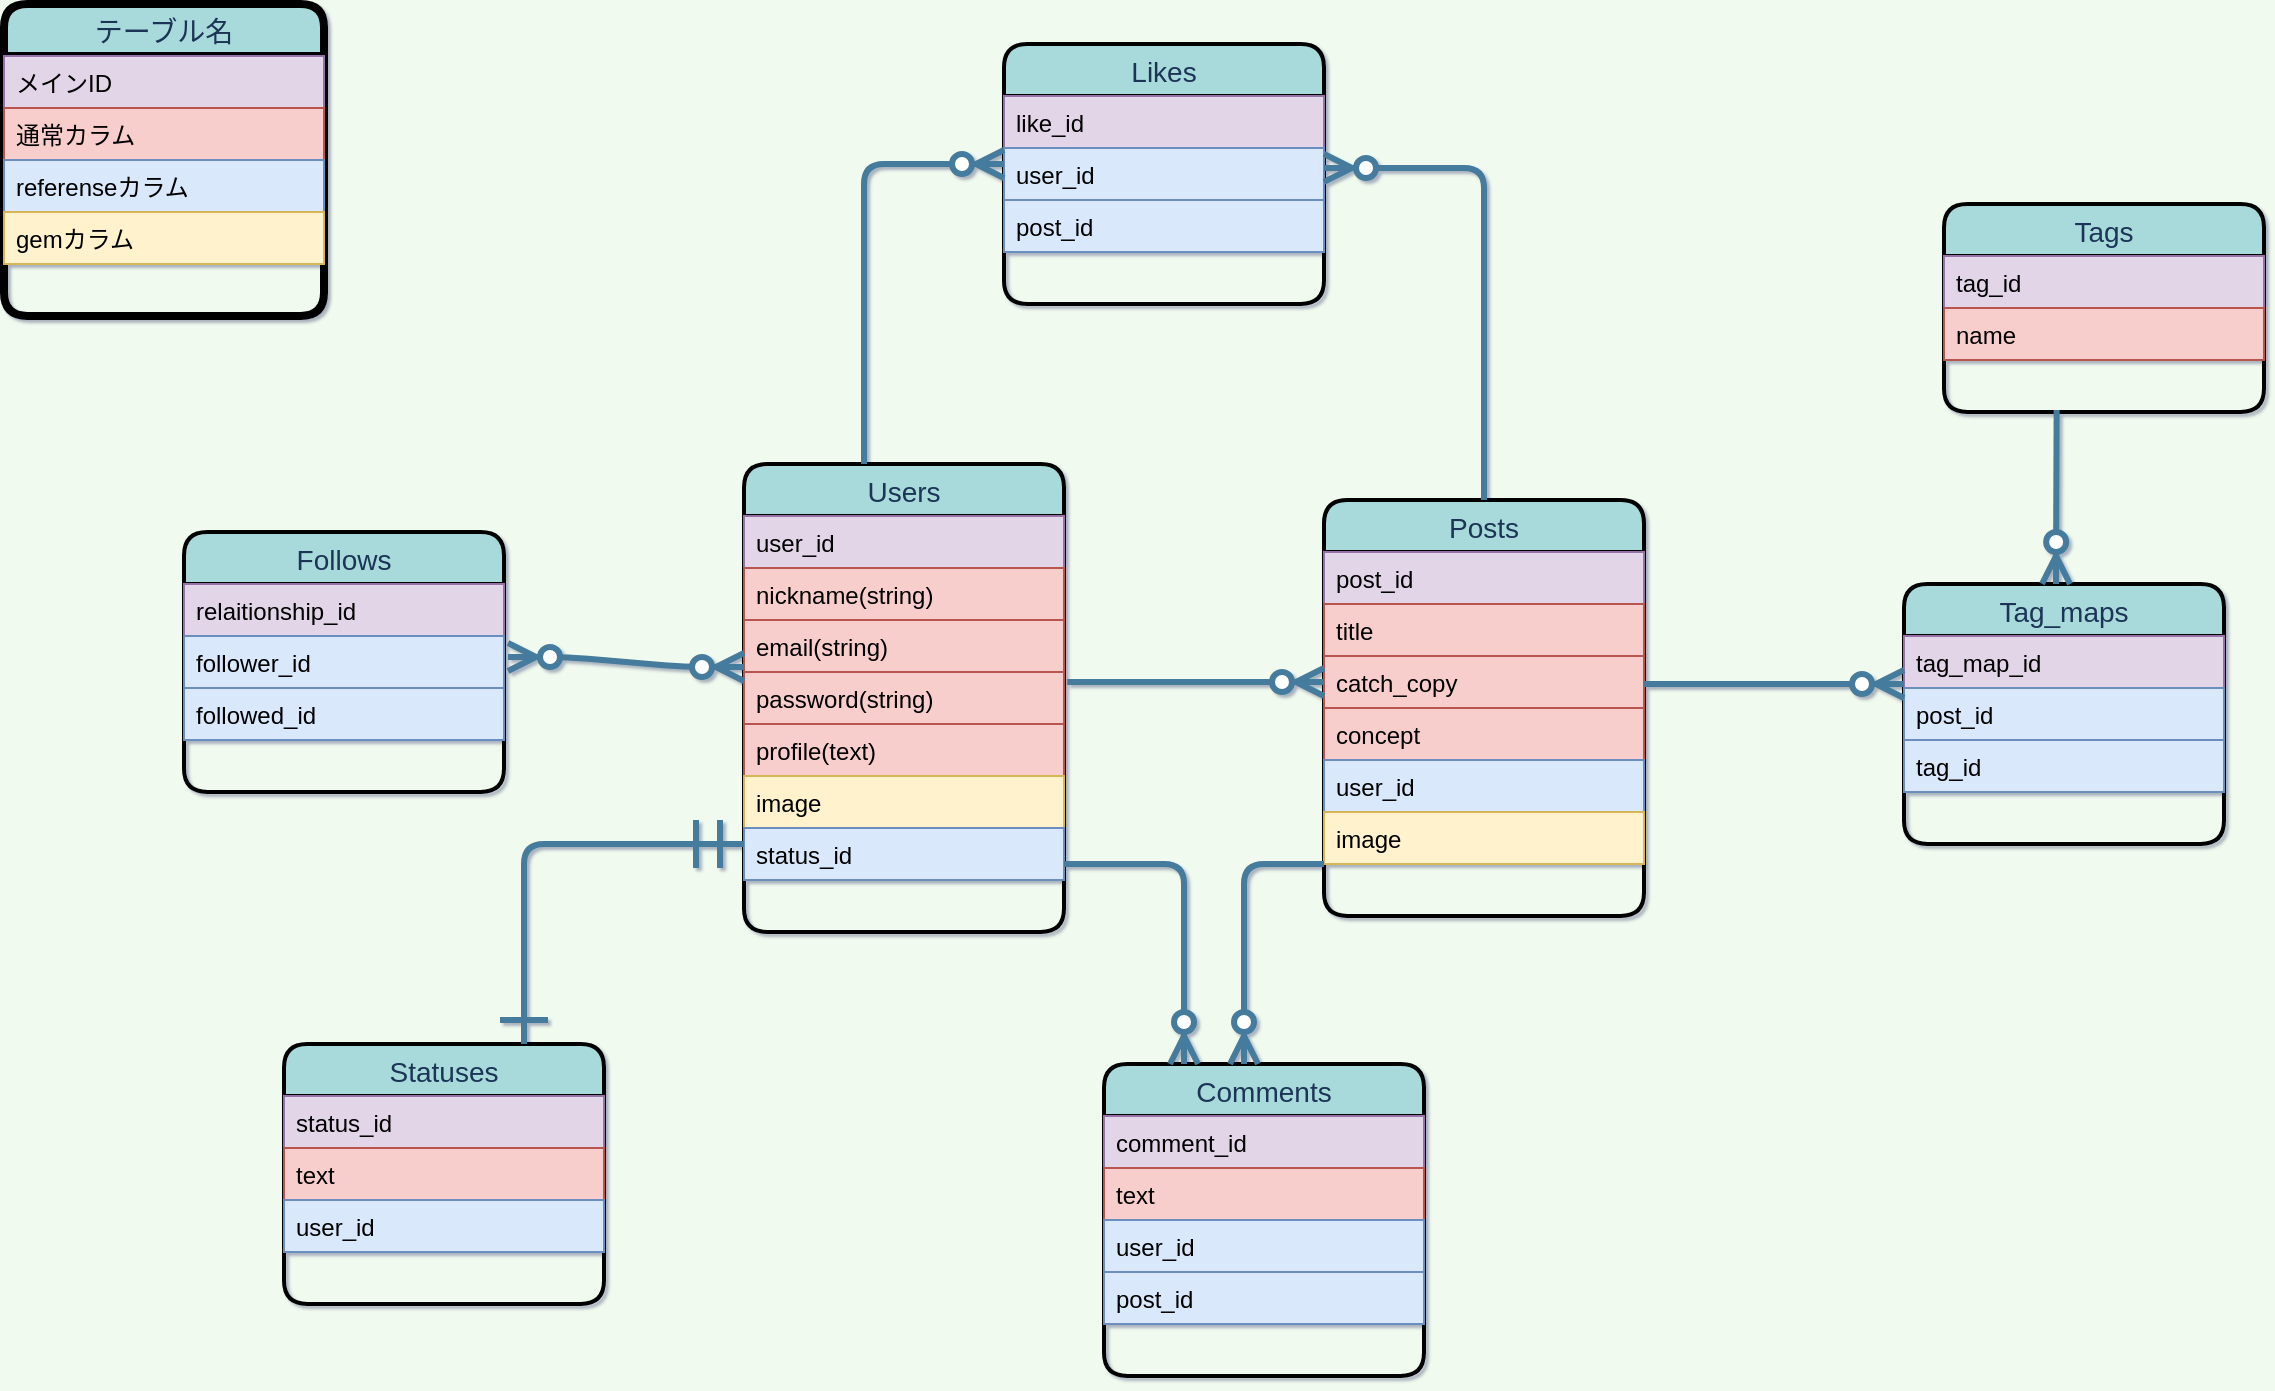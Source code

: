 <mxfile version="14.7.0" type="github">
  <diagram id="H3uX23atY3ycE6rJ0-D_" name="Page-1">
    <mxGraphModel dx="1261" dy="819" grid="1" gridSize="10" guides="1" tooltips="1" connect="1" arrows="0" fold="1" page="1" pageScale="1" pageWidth="1200" pageHeight="800" background="#F1FAEE" math="0" shadow="1">
      <root>
        <mxCell id="0" />
        <mxCell id="1" parent="0" />
        <mxCell id="ZjW3DTVX6LmB8F-jiXN5-67" value="Users" style="swimlane;fontStyle=0;childLayout=stackLayout;horizontal=1;startSize=26;horizontalStack=0;resizeParent=1;resizeParentMax=0;resizeLast=0;collapsible=1;marginBottom=0;rounded=1;shadow=0;dashed=0;sketch=0;fontSize=14;fontColor=#1D3557;strokeWidth=2;fillColor=#A8DADC;" vertex="1" parent="1">
          <mxGeometry x="380" y="240" width="160" height="234" as="geometry" />
        </mxCell>
        <mxCell id="ZjW3DTVX6LmB8F-jiXN5-68" value="user_id" style="text;strokeColor=#9673a6;fillColor=#e1d5e7;align=left;verticalAlign=top;spacingLeft=4;spacingRight=4;overflow=hidden;rotatable=0;points=[[0,0.5],[1,0.5]];portConstraint=eastwest;" vertex="1" parent="ZjW3DTVX6LmB8F-jiXN5-67">
          <mxGeometry y="26" width="160" height="26" as="geometry" />
        </mxCell>
        <mxCell id="ZjW3DTVX6LmB8F-jiXN5-146" value="nickname(string)" style="text;strokeColor=#b85450;fillColor=#f8cecc;align=left;verticalAlign=top;spacingLeft=4;spacingRight=4;overflow=hidden;rotatable=0;points=[[0,0.5],[1,0.5]];portConstraint=eastwest;" vertex="1" parent="ZjW3DTVX6LmB8F-jiXN5-67">
          <mxGeometry y="52" width="160" height="26" as="geometry" />
        </mxCell>
        <mxCell id="ZjW3DTVX6LmB8F-jiXN5-135" value="email(string)" style="text;strokeColor=#b85450;fillColor=#f8cecc;align=left;verticalAlign=top;spacingLeft=4;spacingRight=4;overflow=hidden;rotatable=0;points=[[0,0.5],[1,0.5]];portConstraint=eastwest;" vertex="1" parent="ZjW3DTVX6LmB8F-jiXN5-67">
          <mxGeometry y="78" width="160" height="26" as="geometry" />
        </mxCell>
        <mxCell id="ZjW3DTVX6LmB8F-jiXN5-145" value="password(string)" style="text;strokeColor=#b85450;fillColor=#f8cecc;align=left;verticalAlign=top;spacingLeft=4;spacingRight=4;overflow=hidden;rotatable=0;points=[[0,0.5],[1,0.5]];portConstraint=eastwest;" vertex="1" parent="ZjW3DTVX6LmB8F-jiXN5-67">
          <mxGeometry y="104" width="160" height="26" as="geometry" />
        </mxCell>
        <mxCell id="ZjW3DTVX6LmB8F-jiXN5-147" value="profile(text)" style="text;strokeColor=#b85450;fillColor=#f8cecc;align=left;verticalAlign=top;spacingLeft=4;spacingRight=4;overflow=hidden;rotatable=0;points=[[0,0.5],[1,0.5]];portConstraint=eastwest;" vertex="1" parent="ZjW3DTVX6LmB8F-jiXN5-67">
          <mxGeometry y="130" width="160" height="26" as="geometry" />
        </mxCell>
        <mxCell id="ZjW3DTVX6LmB8F-jiXN5-150" value="image" style="text;strokeColor=#d6b656;fillColor=#fff2cc;align=left;verticalAlign=top;spacingLeft=4;spacingRight=4;overflow=hidden;rotatable=0;points=[[0,0.5],[1,0.5]];portConstraint=eastwest;" vertex="1" parent="ZjW3DTVX6LmB8F-jiXN5-67">
          <mxGeometry y="156" width="160" height="26" as="geometry" />
        </mxCell>
        <mxCell id="ZjW3DTVX6LmB8F-jiXN5-164" value="status_id" style="text;strokeColor=#6c8ebf;fillColor=#dae8fc;align=left;verticalAlign=top;spacingLeft=4;spacingRight=4;overflow=hidden;rotatable=0;points=[[0,0.5],[1,0.5]];portConstraint=eastwest;" vertex="1" parent="ZjW3DTVX6LmB8F-jiXN5-67">
          <mxGeometry y="182" width="160" height="26" as="geometry" />
        </mxCell>
        <mxCell id="ZjW3DTVX6LmB8F-jiXN5-81" value="  " style="text;align=left;verticalAlign=top;spacingLeft=4;spacingRight=4;overflow=hidden;rotatable=0;points=[[0,0.5],[1,0.5]];portConstraint=eastwest;" vertex="1" parent="ZjW3DTVX6LmB8F-jiXN5-67">
          <mxGeometry y="208" width="160" height="26" as="geometry" />
        </mxCell>
        <mxCell id="ZjW3DTVX6LmB8F-jiXN5-82" value="Posts" style="swimlane;fontStyle=0;childLayout=stackLayout;horizontal=1;startSize=26;horizontalStack=0;resizeParent=1;resizeParentMax=0;resizeLast=0;collapsible=1;marginBottom=0;rounded=1;shadow=0;dashed=0;sketch=0;fontSize=14;fontColor=#1D3557;strokeWidth=2;fillColor=#A8DADC;" vertex="1" parent="1">
          <mxGeometry x="670" y="258" width="160" height="208" as="geometry" />
        </mxCell>
        <mxCell id="ZjW3DTVX6LmB8F-jiXN5-83" value="post_id" style="text;strokeColor=#9673a6;fillColor=#e1d5e7;align=left;verticalAlign=top;spacingLeft=4;spacingRight=4;overflow=hidden;rotatable=0;points=[[0,0.5],[1,0.5]];portConstraint=eastwest;" vertex="1" parent="ZjW3DTVX6LmB8F-jiXN5-82">
          <mxGeometry y="26" width="160" height="26" as="geometry" />
        </mxCell>
        <mxCell id="ZjW3DTVX6LmB8F-jiXN5-136" value="title" style="text;strokeColor=#b85450;fillColor=#f8cecc;align=left;verticalAlign=top;spacingLeft=4;spacingRight=4;overflow=hidden;rotatable=0;points=[[0,0.5],[1,0.5]];portConstraint=eastwest;" vertex="1" parent="ZjW3DTVX6LmB8F-jiXN5-82">
          <mxGeometry y="52" width="160" height="26" as="geometry" />
        </mxCell>
        <mxCell id="ZjW3DTVX6LmB8F-jiXN5-148" value="catch_copy" style="text;strokeColor=#b85450;fillColor=#f8cecc;align=left;verticalAlign=top;spacingLeft=4;spacingRight=4;overflow=hidden;rotatable=0;points=[[0,0.5],[1,0.5]];portConstraint=eastwest;" vertex="1" parent="ZjW3DTVX6LmB8F-jiXN5-82">
          <mxGeometry y="78" width="160" height="26" as="geometry" />
        </mxCell>
        <mxCell id="ZjW3DTVX6LmB8F-jiXN5-149" value="concept" style="text;strokeColor=#b85450;fillColor=#f8cecc;align=left;verticalAlign=top;spacingLeft=4;spacingRight=4;overflow=hidden;rotatable=0;points=[[0,0.5],[1,0.5]];portConstraint=eastwest;" vertex="1" parent="ZjW3DTVX6LmB8F-jiXN5-82">
          <mxGeometry y="104" width="160" height="26" as="geometry" />
        </mxCell>
        <mxCell id="ZjW3DTVX6LmB8F-jiXN5-84" value="user_id" style="text;strokeColor=#6c8ebf;fillColor=#dae8fc;align=left;verticalAlign=top;spacingLeft=4;spacingRight=4;overflow=hidden;rotatable=0;points=[[0,0.5],[1,0.5]];portConstraint=eastwest;" vertex="1" parent="ZjW3DTVX6LmB8F-jiXN5-82">
          <mxGeometry y="130" width="160" height="26" as="geometry" />
        </mxCell>
        <mxCell id="ZjW3DTVX6LmB8F-jiXN5-85" value="image" style="text;strokeColor=#d6b656;fillColor=#fff2cc;align=left;verticalAlign=top;spacingLeft=4;spacingRight=4;overflow=hidden;rotatable=0;points=[[0,0.5],[1,0.5]];portConstraint=eastwest;" vertex="1" parent="ZjW3DTVX6LmB8F-jiXN5-82">
          <mxGeometry y="156" width="160" height="26" as="geometry" />
        </mxCell>
        <mxCell id="ZjW3DTVX6LmB8F-jiXN5-86" value="  " style="text;align=left;verticalAlign=top;spacingLeft=4;spacingRight=4;overflow=hidden;rotatable=0;points=[[0,0.5],[1,0.5]];portConstraint=eastwest;" vertex="1" parent="ZjW3DTVX6LmB8F-jiXN5-82">
          <mxGeometry y="182" width="160" height="26" as="geometry" />
        </mxCell>
        <mxCell id="ZjW3DTVX6LmB8F-jiXN5-95" value="Tag_maps" style="swimlane;fontStyle=0;childLayout=stackLayout;horizontal=1;startSize=26;horizontalStack=0;resizeParent=1;resizeParentMax=0;resizeLast=0;collapsible=1;marginBottom=0;rounded=1;shadow=0;dashed=0;sketch=0;fontSize=14;fontColor=#1D3557;strokeWidth=2;fillColor=#A8DADC;" vertex="1" parent="1">
          <mxGeometry x="960" y="300" width="160" height="130" as="geometry" />
        </mxCell>
        <mxCell id="ZjW3DTVX6LmB8F-jiXN5-96" value="tag_map_id" style="text;strokeColor=#9673a6;fillColor=#e1d5e7;align=left;verticalAlign=top;spacingLeft=4;spacingRight=4;overflow=hidden;rotatable=0;points=[[0,0.5],[1,0.5]];portConstraint=eastwest;" vertex="1" parent="ZjW3DTVX6LmB8F-jiXN5-95">
          <mxGeometry y="26" width="160" height="26" as="geometry" />
        </mxCell>
        <mxCell id="ZjW3DTVX6LmB8F-jiXN5-97" value="post_id" style="text;strokeColor=#6c8ebf;fillColor=#dae8fc;align=left;verticalAlign=top;spacingLeft=4;spacingRight=4;overflow=hidden;rotatable=0;points=[[0,0.5],[1,0.5]];portConstraint=eastwest;" vertex="1" parent="ZjW3DTVX6LmB8F-jiXN5-95">
          <mxGeometry y="52" width="160" height="26" as="geometry" />
        </mxCell>
        <mxCell id="ZjW3DTVX6LmB8F-jiXN5-155" value="tag_id" style="text;strokeColor=#6c8ebf;fillColor=#dae8fc;align=left;verticalAlign=top;spacingLeft=4;spacingRight=4;overflow=hidden;rotatable=0;points=[[0,0.5],[1,0.5]];portConstraint=eastwest;" vertex="1" parent="ZjW3DTVX6LmB8F-jiXN5-95">
          <mxGeometry y="78" width="160" height="26" as="geometry" />
        </mxCell>
        <mxCell id="ZjW3DTVX6LmB8F-jiXN5-99" value="  " style="text;align=left;verticalAlign=top;spacingLeft=4;spacingRight=4;overflow=hidden;rotatable=0;points=[[0,0.5],[1,0.5]];portConstraint=eastwest;" vertex="1" parent="ZjW3DTVX6LmB8F-jiXN5-95">
          <mxGeometry y="104" width="160" height="26" as="geometry" />
        </mxCell>
        <mxCell id="ZjW3DTVX6LmB8F-jiXN5-101" value="Likes" style="swimlane;fontStyle=0;childLayout=stackLayout;horizontal=1;startSize=26;horizontalStack=0;resizeParent=1;resizeParentMax=0;resizeLast=0;collapsible=1;marginBottom=0;rounded=1;shadow=0;dashed=0;sketch=0;fontSize=14;fontColor=#1D3557;strokeWidth=2;fillColor=#A8DADC;" vertex="1" parent="1">
          <mxGeometry x="510" y="30" width="160" height="130" as="geometry" />
        </mxCell>
        <mxCell id="ZjW3DTVX6LmB8F-jiXN5-102" value="like_id" style="text;strokeColor=#9673a6;fillColor=#e1d5e7;align=left;verticalAlign=top;spacingLeft=4;spacingRight=4;overflow=hidden;rotatable=0;points=[[0,0.5],[1,0.5]];portConstraint=eastwest;" vertex="1" parent="ZjW3DTVX6LmB8F-jiXN5-101">
          <mxGeometry y="26" width="160" height="26" as="geometry" />
        </mxCell>
        <mxCell id="ZjW3DTVX6LmB8F-jiXN5-103" value="user_id" style="text;strokeColor=#6c8ebf;fillColor=#dae8fc;align=left;verticalAlign=top;spacingLeft=4;spacingRight=4;overflow=hidden;rotatable=0;points=[[0,0.5],[1,0.5]];portConstraint=eastwest;" vertex="1" parent="ZjW3DTVX6LmB8F-jiXN5-101">
          <mxGeometry y="52" width="160" height="26" as="geometry" />
        </mxCell>
        <mxCell id="ZjW3DTVX6LmB8F-jiXN5-153" value="post_id" style="text;strokeColor=#6c8ebf;fillColor=#dae8fc;align=left;verticalAlign=top;spacingLeft=4;spacingRight=4;overflow=hidden;rotatable=0;points=[[0,0.5],[1,0.5]];portConstraint=eastwest;" vertex="1" parent="ZjW3DTVX6LmB8F-jiXN5-101">
          <mxGeometry y="78" width="160" height="26" as="geometry" />
        </mxCell>
        <mxCell id="ZjW3DTVX6LmB8F-jiXN5-105" value="  " style="text;align=left;verticalAlign=top;spacingLeft=4;spacingRight=4;overflow=hidden;rotatable=0;points=[[0,0.5],[1,0.5]];portConstraint=eastwest;" vertex="1" parent="ZjW3DTVX6LmB8F-jiXN5-101">
          <mxGeometry y="104" width="160" height="26" as="geometry" />
        </mxCell>
        <mxCell id="ZjW3DTVX6LmB8F-jiXN5-107" value="Follows" style="swimlane;fontStyle=0;childLayout=stackLayout;horizontal=1;startSize=26;horizontalStack=0;resizeParent=1;resizeParentMax=0;resizeLast=0;collapsible=1;marginBottom=0;rounded=1;shadow=0;dashed=0;sketch=0;fontSize=14;fontColor=#1D3557;strokeWidth=2;fillColor=#A8DADC;" vertex="1" parent="1">
          <mxGeometry x="100" y="274" width="160" height="130" as="geometry" />
        </mxCell>
        <mxCell id="ZjW3DTVX6LmB8F-jiXN5-139" value="relaitionship_id" style="text;strokeColor=#9673a6;fillColor=#e1d5e7;align=left;verticalAlign=top;spacingLeft=4;spacingRight=4;overflow=hidden;rotatable=0;points=[[0,0.5],[1,0.5]];portConstraint=eastwest;" vertex="1" parent="ZjW3DTVX6LmB8F-jiXN5-107">
          <mxGeometry y="26" width="160" height="26" as="geometry" />
        </mxCell>
        <mxCell id="ZjW3DTVX6LmB8F-jiXN5-109" value="follower_id" style="text;strokeColor=#6c8ebf;fillColor=#dae8fc;align=left;verticalAlign=top;spacingLeft=4;spacingRight=4;overflow=hidden;rotatable=0;points=[[0,0.5],[1,0.5]];portConstraint=eastwest;" vertex="1" parent="ZjW3DTVX6LmB8F-jiXN5-107">
          <mxGeometry y="52" width="160" height="26" as="geometry" />
        </mxCell>
        <mxCell id="ZjW3DTVX6LmB8F-jiXN5-165" value="followed_id" style="text;strokeColor=#6c8ebf;fillColor=#dae8fc;align=left;verticalAlign=top;spacingLeft=4;spacingRight=4;overflow=hidden;rotatable=0;points=[[0,0.5],[1,0.5]];portConstraint=eastwest;" vertex="1" parent="ZjW3DTVX6LmB8F-jiXN5-107">
          <mxGeometry y="78" width="160" height="26" as="geometry" />
        </mxCell>
        <mxCell id="ZjW3DTVX6LmB8F-jiXN5-111" value="  " style="text;align=left;verticalAlign=top;spacingLeft=4;spacingRight=4;overflow=hidden;rotatable=0;points=[[0,0.5],[1,0.5]];portConstraint=eastwest;" vertex="1" parent="ZjW3DTVX6LmB8F-jiXN5-107">
          <mxGeometry y="104" width="160" height="26" as="geometry" />
        </mxCell>
        <mxCell id="ZjW3DTVX6LmB8F-jiXN5-113" value="Tags" style="swimlane;fontStyle=0;childLayout=stackLayout;horizontal=1;startSize=26;horizontalStack=0;resizeParent=1;resizeParentMax=0;resizeLast=0;collapsible=1;marginBottom=0;rounded=1;shadow=0;dashed=0;sketch=0;fontSize=14;fontColor=#1D3557;strokeWidth=2;fillColor=#A8DADC;" vertex="1" parent="1">
          <mxGeometry x="980" y="110" width="160" height="104" as="geometry" />
        </mxCell>
        <mxCell id="ZjW3DTVX6LmB8F-jiXN5-114" value="tag_id" style="text;strokeColor=#9673a6;fillColor=#e1d5e7;align=left;verticalAlign=top;spacingLeft=4;spacingRight=4;overflow=hidden;rotatable=0;points=[[0,0.5],[1,0.5]];portConstraint=eastwest;" vertex="1" parent="ZjW3DTVX6LmB8F-jiXN5-113">
          <mxGeometry y="26" width="160" height="26" as="geometry" />
        </mxCell>
        <mxCell id="ZjW3DTVX6LmB8F-jiXN5-140" value="name" style="text;strokeColor=#b85450;fillColor=#f8cecc;align=left;verticalAlign=top;spacingLeft=4;spacingRight=4;overflow=hidden;rotatable=0;points=[[0,0.5],[1,0.5]];portConstraint=eastwest;" vertex="1" parent="ZjW3DTVX6LmB8F-jiXN5-113">
          <mxGeometry y="52" width="160" height="26" as="geometry" />
        </mxCell>
        <mxCell id="ZjW3DTVX6LmB8F-jiXN5-117" value="  " style="text;align=left;verticalAlign=top;spacingLeft=4;spacingRight=4;overflow=hidden;rotatable=0;points=[[0,0.5],[1,0.5]];portConstraint=eastwest;" vertex="1" parent="ZjW3DTVX6LmB8F-jiXN5-113">
          <mxGeometry y="78" width="160" height="26" as="geometry" />
        </mxCell>
        <mxCell id="ZjW3DTVX6LmB8F-jiXN5-119" value="Comments" style="swimlane;fontStyle=0;childLayout=stackLayout;horizontal=1;startSize=26;horizontalStack=0;resizeParent=1;resizeParentMax=0;resizeLast=0;collapsible=1;marginBottom=0;rounded=1;shadow=0;dashed=0;sketch=0;fontSize=14;fontColor=#1D3557;strokeWidth=2;fillColor=#A8DADC;" vertex="1" parent="1">
          <mxGeometry x="560" y="540" width="160" height="156" as="geometry" />
        </mxCell>
        <mxCell id="ZjW3DTVX6LmB8F-jiXN5-120" value="comment_id" style="text;strokeColor=#9673a6;fillColor=#e1d5e7;align=left;verticalAlign=top;spacingLeft=4;spacingRight=4;overflow=hidden;rotatable=0;points=[[0,0.5],[1,0.5]];portConstraint=eastwest;" vertex="1" parent="ZjW3DTVX6LmB8F-jiXN5-119">
          <mxGeometry y="26" width="160" height="26" as="geometry" />
        </mxCell>
        <mxCell id="ZjW3DTVX6LmB8F-jiXN5-144" value="text" style="text;strokeColor=#b85450;fillColor=#f8cecc;align=left;verticalAlign=top;spacingLeft=4;spacingRight=4;overflow=hidden;rotatable=0;points=[[0,0.5],[1,0.5]];portConstraint=eastwest;" vertex="1" parent="ZjW3DTVX6LmB8F-jiXN5-119">
          <mxGeometry y="52" width="160" height="26" as="geometry" />
        </mxCell>
        <mxCell id="ZjW3DTVX6LmB8F-jiXN5-121" value="user_id" style="text;strokeColor=#6c8ebf;fillColor=#dae8fc;align=left;verticalAlign=top;spacingLeft=4;spacingRight=4;overflow=hidden;rotatable=0;points=[[0,0.5],[1,0.5]];portConstraint=eastwest;" vertex="1" parent="ZjW3DTVX6LmB8F-jiXN5-119">
          <mxGeometry y="78" width="160" height="26" as="geometry" />
        </mxCell>
        <mxCell id="ZjW3DTVX6LmB8F-jiXN5-151" value="post_id" style="text;strokeColor=#6c8ebf;fillColor=#dae8fc;align=left;verticalAlign=top;spacingLeft=4;spacingRight=4;overflow=hidden;rotatable=0;points=[[0,0.5],[1,0.5]];portConstraint=eastwest;" vertex="1" parent="ZjW3DTVX6LmB8F-jiXN5-119">
          <mxGeometry y="104" width="160" height="26" as="geometry" />
        </mxCell>
        <mxCell id="ZjW3DTVX6LmB8F-jiXN5-123" value="  " style="text;align=left;verticalAlign=top;spacingLeft=4;spacingRight=4;overflow=hidden;rotatable=0;points=[[0,0.5],[1,0.5]];portConstraint=eastwest;" vertex="1" parent="ZjW3DTVX6LmB8F-jiXN5-119">
          <mxGeometry y="130" width="160" height="26" as="geometry" />
        </mxCell>
        <mxCell id="ZjW3DTVX6LmB8F-jiXN5-125" value="テーブル名" style="swimlane;fontStyle=0;childLayout=stackLayout;horizontal=1;startSize=26;horizontalStack=0;resizeParent=1;resizeParentMax=0;resizeLast=0;collapsible=1;marginBottom=0;rounded=1;shadow=0;dashed=0;sketch=0;fontSize=14;fontColor=#1D3557;strokeWidth=4;fillColor=#A8DADC;" vertex="1" parent="1">
          <mxGeometry x="10" y="10" width="160" height="156" as="geometry" />
        </mxCell>
        <mxCell id="ZjW3DTVX6LmB8F-jiXN5-126" value="メインID" style="text;strokeColor=#9673a6;fillColor=#e1d5e7;align=left;verticalAlign=top;spacingLeft=4;spacingRight=4;overflow=hidden;rotatable=0;points=[[0,0.5],[1,0.5]];portConstraint=eastwest;" vertex="1" parent="ZjW3DTVX6LmB8F-jiXN5-125">
          <mxGeometry y="26" width="160" height="26" as="geometry" />
        </mxCell>
        <mxCell id="ZjW3DTVX6LmB8F-jiXN5-134" value="通常カラム" style="text;strokeColor=#b85450;fillColor=#f8cecc;align=left;verticalAlign=top;spacingLeft=4;spacingRight=4;overflow=hidden;rotatable=0;points=[[0,0.5],[1,0.5]];portConstraint=eastwest;" vertex="1" parent="ZjW3DTVX6LmB8F-jiXN5-125">
          <mxGeometry y="52" width="160" height="26" as="geometry" />
        </mxCell>
        <mxCell id="ZjW3DTVX6LmB8F-jiXN5-127" value="referenseカラム" style="text;strokeColor=#6c8ebf;fillColor=#dae8fc;align=left;verticalAlign=top;spacingLeft=4;spacingRight=4;overflow=hidden;rotatable=0;points=[[0,0.5],[1,0.5]];portConstraint=eastwest;" vertex="1" parent="ZjW3DTVX6LmB8F-jiXN5-125">
          <mxGeometry y="78" width="160" height="26" as="geometry" />
        </mxCell>
        <mxCell id="ZjW3DTVX6LmB8F-jiXN5-128" value="gemカラム" style="text;strokeColor=#d6b656;fillColor=#fff2cc;align=left;verticalAlign=top;spacingLeft=4;spacingRight=4;overflow=hidden;rotatable=0;points=[[0,0.5],[1,0.5]];portConstraint=eastwest;" vertex="1" parent="ZjW3DTVX6LmB8F-jiXN5-125">
          <mxGeometry y="104" width="160" height="26" as="geometry" />
        </mxCell>
        <mxCell id="ZjW3DTVX6LmB8F-jiXN5-133" value="  " style="text;align=left;verticalAlign=top;spacingLeft=4;spacingRight=4;overflow=hidden;rotatable=0;points=[[0,0.5],[1,0.5]];portConstraint=eastwest;" vertex="1" parent="ZjW3DTVX6LmB8F-jiXN5-125">
          <mxGeometry y="130" width="160" height="26" as="geometry" />
        </mxCell>
        <mxCell id="ZjW3DTVX6LmB8F-jiXN5-156" value="Statuses" style="swimlane;fontStyle=0;childLayout=stackLayout;horizontal=1;startSize=26;horizontalStack=0;resizeParent=1;resizeParentMax=0;resizeLast=0;collapsible=1;marginBottom=0;rounded=1;shadow=0;dashed=0;sketch=0;fontSize=14;fontColor=#1D3557;strokeWidth=2;fillColor=#A8DADC;" vertex="1" parent="1">
          <mxGeometry x="150" y="530" width="160" height="130" as="geometry" />
        </mxCell>
        <mxCell id="ZjW3DTVX6LmB8F-jiXN5-157" value="status_id" style="text;strokeColor=#9673a6;fillColor=#e1d5e7;align=left;verticalAlign=top;spacingLeft=4;spacingRight=4;overflow=hidden;rotatable=0;points=[[0,0.5],[1,0.5]];portConstraint=eastwest;" vertex="1" parent="ZjW3DTVX6LmB8F-jiXN5-156">
          <mxGeometry y="26" width="160" height="26" as="geometry" />
        </mxCell>
        <mxCell id="ZjW3DTVX6LmB8F-jiXN5-158" value="text" style="text;strokeColor=#b85450;fillColor=#f8cecc;align=left;verticalAlign=top;spacingLeft=4;spacingRight=4;overflow=hidden;rotatable=0;points=[[0,0.5],[1,0.5]];portConstraint=eastwest;" vertex="1" parent="ZjW3DTVX6LmB8F-jiXN5-156">
          <mxGeometry y="52" width="160" height="26" as="geometry" />
        </mxCell>
        <mxCell id="ZjW3DTVX6LmB8F-jiXN5-159" value="user_id" style="text;strokeColor=#6c8ebf;fillColor=#dae8fc;align=left;verticalAlign=top;spacingLeft=4;spacingRight=4;overflow=hidden;rotatable=0;points=[[0,0.5],[1,0.5]];portConstraint=eastwest;" vertex="1" parent="ZjW3DTVX6LmB8F-jiXN5-156">
          <mxGeometry y="78" width="160" height="26" as="geometry" />
        </mxCell>
        <mxCell id="ZjW3DTVX6LmB8F-jiXN5-161" value="  " style="text;align=left;verticalAlign=top;spacingLeft=4;spacingRight=4;overflow=hidden;rotatable=0;points=[[0,0.5],[1,0.5]];portConstraint=eastwest;" vertex="1" parent="ZjW3DTVX6LmB8F-jiXN5-156">
          <mxGeometry y="104" width="160" height="26" as="geometry" />
        </mxCell>
        <mxCell id="ZjW3DTVX6LmB8F-jiXN5-166" value="" style="edgeStyle=entityRelationEdgeStyle;fontSize=12;html=1;endArrow=ERzeroToMany;endFill=1;fontFamily=Verdana;fontColor=#1D3557;startSize=20;strokeColor=#457B9D;fillColor=#A8DADC;entryX=0;entryY=0.5;entryDx=0;entryDy=0;strokeWidth=3;exitX=1.01;exitY=0.192;exitDx=0;exitDy=0;exitPerimeter=0;startArrow=none;startFill=0;endSize=10;" edge="1" parent="1" source="ZjW3DTVX6LmB8F-jiXN5-145" target="ZjW3DTVX6LmB8F-jiXN5-148">
          <mxGeometry width="100" height="100" relative="1" as="geometry">
            <mxPoint x="530" y="350" as="sourcePoint" />
            <mxPoint x="630" y="250" as="targetPoint" />
          </mxGeometry>
        </mxCell>
        <mxCell id="ZjW3DTVX6LmB8F-jiXN5-167" value="" style="edgeStyle=entityRelationEdgeStyle;fontSize=12;html=1;endArrow=ERzeroToMany;endFill=1;fontFamily=Verdana;fontColor=#1D3557;startSize=10;endSize=10;strokeColor=#457B9D;strokeWidth=3;fillColor=#A8DADC;startArrow=ERzeroToMany;startFill=1;" edge="1" parent="1">
          <mxGeometry width="100" height="100" relative="1" as="geometry">
            <mxPoint x="262" y="336.5" as="sourcePoint" />
            <mxPoint x="380" y="341.5" as="targetPoint" />
          </mxGeometry>
        </mxCell>
        <mxCell id="ZjW3DTVX6LmB8F-jiXN5-169" value="" style="edgeStyle=orthogonalEdgeStyle;fontSize=12;html=1;endArrow=ERzeroToMany;endFill=1;fontFamily=Verdana;fontColor=#1D3557;startSize=20;endSize=10;strokeColor=#457B9D;strokeWidth=3;fillColor=#A8DADC;startArrow=none;startFill=0;" edge="1" parent="1" source="ZjW3DTVX6LmB8F-jiXN5-67">
          <mxGeometry width="100" height="100" relative="1" as="geometry">
            <mxPoint x="440" y="220" as="sourcePoint" />
            <mxPoint x="510" y="90" as="targetPoint" />
            <Array as="points">
              <mxPoint x="440" y="90" />
            </Array>
          </mxGeometry>
        </mxCell>
        <mxCell id="ZjW3DTVX6LmB8F-jiXN5-170" value="" style="edgeStyle=orthogonalEdgeStyle;fontSize=12;html=1;endArrow=ERmandOne;endFill=0;fontFamily=Verdana;fontColor=#1D3557;startSize=20;endSize=20;strokeColor=#457B9D;strokeWidth=3;fillColor=#A8DADC;startArrow=ERone;startFill=0;" edge="1" parent="1">
          <mxGeometry width="100" height="100" relative="1" as="geometry">
            <mxPoint x="270" y="530" as="sourcePoint" />
            <mxPoint x="380" y="430" as="targetPoint" />
            <Array as="points">
              <mxPoint x="270" y="530" />
              <mxPoint x="270" y="430" />
            </Array>
          </mxGeometry>
        </mxCell>
        <mxCell id="ZjW3DTVX6LmB8F-jiXN5-171" value="" style="edgeStyle=orthogonalEdgeStyle;fontSize=12;html=1;endArrow=none;endFill=0;fontFamily=Verdana;fontColor=#1D3557;startSize=10;endSize=10;strokeColor=#457B9D;strokeWidth=3;fillColor=#A8DADC;startArrow=ERzeroToMany;startFill=1;" edge="1" parent="1">
          <mxGeometry width="100" height="100" relative="1" as="geometry">
            <mxPoint x="630" y="540" as="sourcePoint" />
            <mxPoint x="670" y="440" as="targetPoint" />
            <Array as="points">
              <mxPoint x="630" y="440" />
            </Array>
          </mxGeometry>
        </mxCell>
        <mxCell id="ZjW3DTVX6LmB8F-jiXN5-172" value="" style="edgeStyle=orthogonalEdgeStyle;fontSize=12;html=1;endArrow=ERzeroToMany;endFill=1;fontFamily=Verdana;fontColor=#1D3557;startSize=10;endSize=10;strokeColor=#457B9D;strokeWidth=3;fillColor=#A8DADC;entryX=0.25;entryY=0;entryDx=0;entryDy=0;startArrow=none;startFill=0;" edge="1" parent="1" target="ZjW3DTVX6LmB8F-jiXN5-119">
          <mxGeometry width="100" height="100" relative="1" as="geometry">
            <mxPoint x="540" y="440" as="sourcePoint" />
            <mxPoint x="640" y="340" as="targetPoint" />
            <Array as="points">
              <mxPoint x="600" y="440" />
            </Array>
          </mxGeometry>
        </mxCell>
        <mxCell id="ZjW3DTVX6LmB8F-jiXN5-173" value="" style="fontSize=12;html=1;endArrow=none;endFill=0;fontFamily=Verdana;fontColor=#1D3557;startSize=10;endSize=10;strokeColor=#457B9D;strokeWidth=3;fillColor=#A8DADC;entryX=0.352;entryY=0.962;entryDx=0;entryDy=0;entryPerimeter=0;startArrow=ERzeroToMany;startFill=1;" edge="1" parent="1" target="ZjW3DTVX6LmB8F-jiXN5-117">
          <mxGeometry width="100" height="100" relative="1" as="geometry">
            <mxPoint x="1036" y="300" as="sourcePoint" />
            <mxPoint x="1100" y="210" as="targetPoint" />
          </mxGeometry>
        </mxCell>
        <mxCell id="ZjW3DTVX6LmB8F-jiXN5-174" value="" style="fontSize=12;html=1;endArrow=ERzeroToMany;endFill=1;fontFamily=Verdana;fontColor=#1D3557;startSize=10;endSize=10;strokeColor=#457B9D;strokeWidth=3;fillColor=#A8DADC;" edge="1" parent="1">
          <mxGeometry width="100" height="100" relative="1" as="geometry">
            <mxPoint x="830" y="350" as="sourcePoint" />
            <mxPoint x="960" y="350" as="targetPoint" />
          </mxGeometry>
        </mxCell>
        <mxCell id="ZjW3DTVX6LmB8F-jiXN5-175" value="" style="edgeStyle=orthogonalEdgeStyle;fontSize=12;html=1;endArrow=none;endFill=0;fontFamily=Verdana;fontColor=#1D3557;startSize=10;endSize=10;strokeColor=#457B9D;strokeWidth=3;fillColor=#A8DADC;entryX=0.5;entryY=0;entryDx=0;entryDy=0;startArrow=ERzeroToMany;startFill=1;" edge="1" parent="1" target="ZjW3DTVX6LmB8F-jiXN5-82">
          <mxGeometry width="100" height="100" relative="1" as="geometry">
            <mxPoint x="670" y="91.97" as="sourcePoint" />
            <mxPoint x="780" y="232.04" as="targetPoint" />
            <Array as="points">
              <mxPoint x="750" y="92" />
            </Array>
          </mxGeometry>
        </mxCell>
      </root>
    </mxGraphModel>
  </diagram>
</mxfile>
